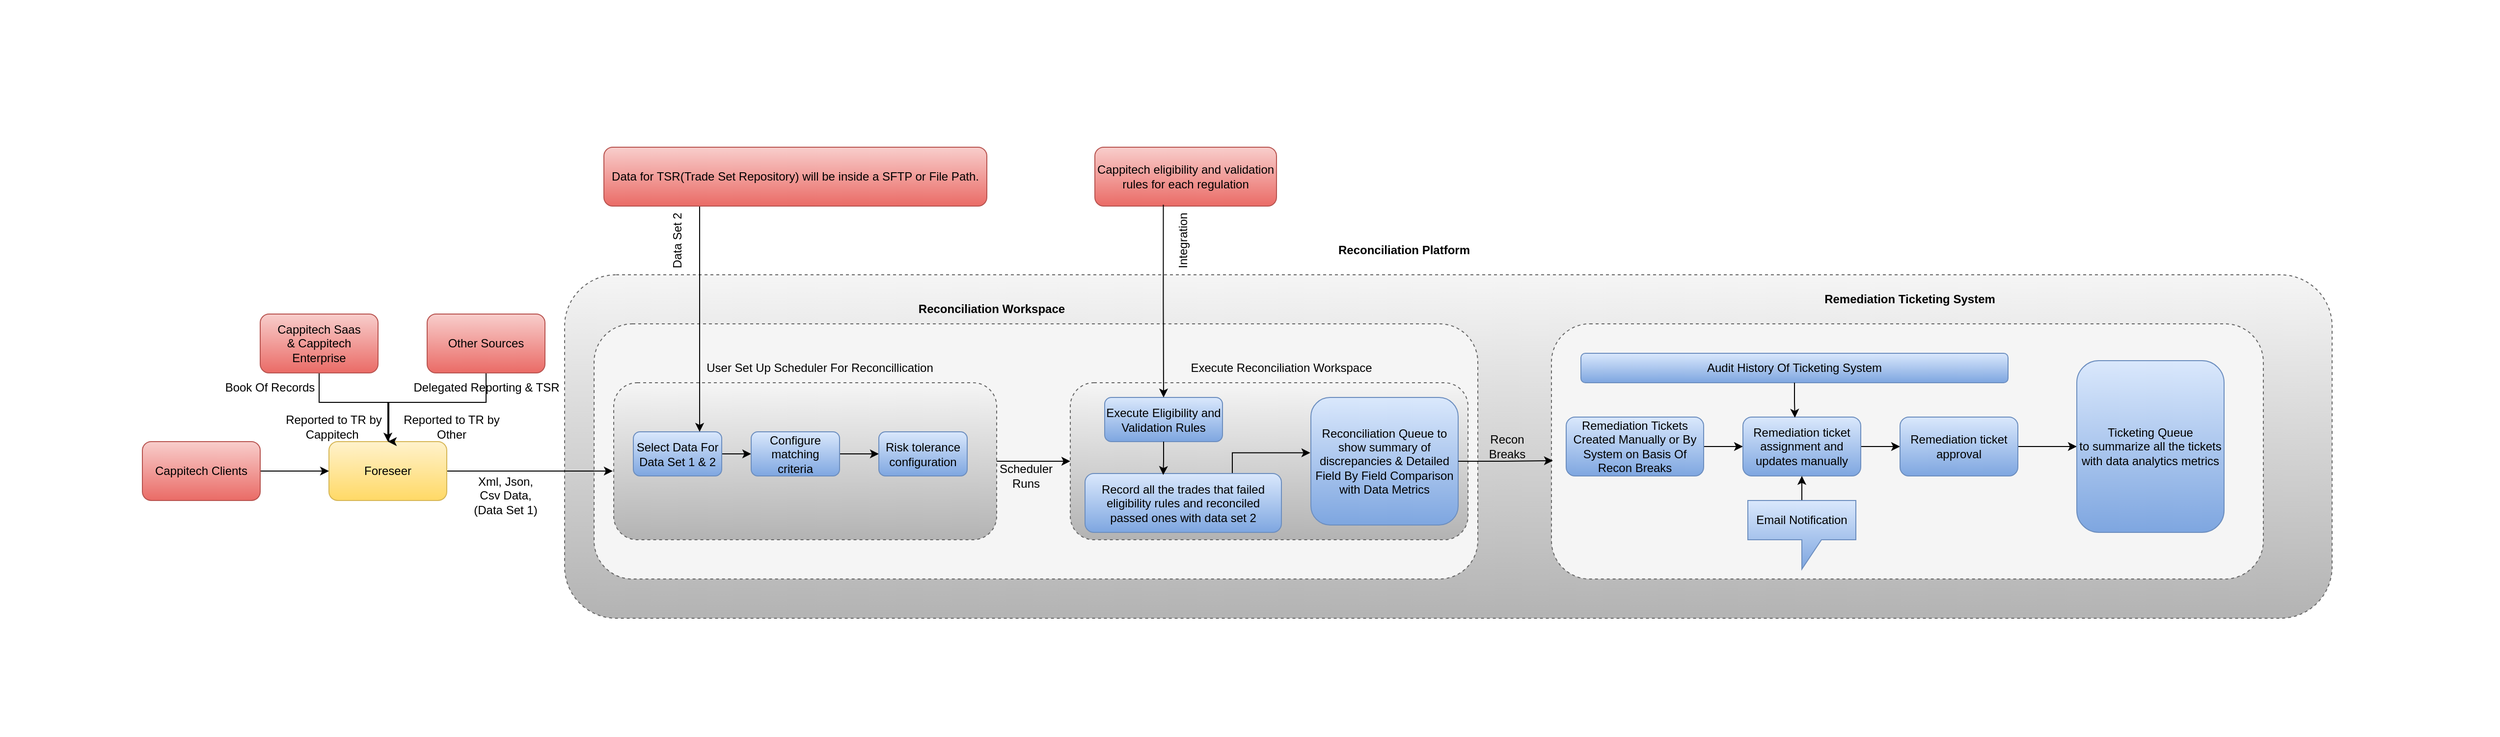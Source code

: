 <mxfile version="24.9.2">
  <diagram name="Page-1" id="kMCLJ4YlM0XCs6ahDj28">
    <mxGraphModel dx="1930" dy="1526" grid="1" gridSize="10" guides="1" tooltips="1" connect="1" arrows="1" fold="1" page="1" pageScale="1" pageWidth="850" pageHeight="1100" math="0" shadow="0">
      <root>
        <mxCell id="0" />
        <mxCell id="1" parent="0" />
        <mxCell id="MBWIw181q72L8Iw8k_BT-63" value="" style="rounded=1;whiteSpace=wrap;html=1;dashed=1;fillColor=#f5f5f5;strokeColor=#666666;gradientColor=#b3b3b3;" parent="1" vertex="1">
          <mxGeometry x="120" width="1800" height="350" as="geometry" />
        </mxCell>
        <mxCell id="MBWIw181q72L8Iw8k_BT-1" value="" style="rounded=1;whiteSpace=wrap;html=1;dashed=1;strokeWidth=1;fillColor=#f5f5f5;fontColor=#333333;strokeColor=#666666;" parent="1" vertex="1">
          <mxGeometry x="150" y="50" width="900" height="260" as="geometry" />
        </mxCell>
        <mxCell id="MBWIw181q72L8Iw8k_BT-3" value="&lt;b&gt;Reconciliation Platform&lt;/b&gt;" style="text;html=1;align=center;verticalAlign=middle;whiteSpace=wrap;rounded=0;" parent="1" vertex="1">
          <mxGeometry x="890" y="-40" width="170" height="30" as="geometry" />
        </mxCell>
        <mxCell id="MBWIw181q72L8Iw8k_BT-16" style="edgeStyle=orthogonalEdgeStyle;rounded=0;orthogonalLoop=1;jettySize=auto;html=1;" parent="1" source="MBWIw181q72L8Iw8k_BT-4" edge="1">
          <mxGeometry relative="1" as="geometry">
            <mxPoint x="169" y="200" as="targetPoint" />
          </mxGeometry>
        </mxCell>
        <mxCell id="MBWIw181q72L8Iw8k_BT-4" value="Foreseer" style="rounded=1;whiteSpace=wrap;html=1;fillColor=#fff2cc;gradientColor=#ffd966;strokeColor=#d6b656;" parent="1" vertex="1">
          <mxGeometry x="-120" y="170" width="120" height="60" as="geometry" />
        </mxCell>
        <mxCell id="MBWIw181q72L8Iw8k_BT-7" value="Xml, Json, Csv Data,&lt;div&gt;(Data Set 1)&lt;/div&gt;" style="text;html=1;align=center;verticalAlign=middle;whiteSpace=wrap;rounded=0;" parent="1" vertex="1">
          <mxGeometry x="20" y="210" width="80" height="30" as="geometry" />
        </mxCell>
        <mxCell id="MBWIw181q72L8Iw8k_BT-9" style="edgeStyle=orthogonalEdgeStyle;rounded=0;orthogonalLoop=1;jettySize=auto;html=1;entryX=0.5;entryY=0;entryDx=0;entryDy=0;" parent="1" source="MBWIw181q72L8Iw8k_BT-8" target="MBWIw181q72L8Iw8k_BT-4" edge="1">
          <mxGeometry relative="1" as="geometry">
            <Array as="points">
              <mxPoint x="-130" y="130" />
              <mxPoint x="-60" y="130" />
            </Array>
          </mxGeometry>
        </mxCell>
        <mxCell id="MBWIw181q72L8Iw8k_BT-8" value="Cappitech Saas&lt;div&gt;&amp;amp; Cappitech Enterprise&lt;/div&gt;" style="rounded=1;whiteSpace=wrap;html=1;fillColor=#f8cecc;gradientColor=#ea6b66;strokeColor=#b85450;" parent="1" vertex="1">
          <mxGeometry x="-190" y="40" width="120" height="60" as="geometry" />
        </mxCell>
        <mxCell id="MBWIw181q72L8Iw8k_BT-11" style="edgeStyle=orthogonalEdgeStyle;rounded=0;orthogonalLoop=1;jettySize=auto;html=1;" parent="1" source="MBWIw181q72L8Iw8k_BT-10" edge="1">
          <mxGeometry relative="1" as="geometry">
            <mxPoint x="-60" y="170" as="targetPoint" />
            <Array as="points">
              <mxPoint x="40" y="130" />
              <mxPoint x="-59" y="130" />
            </Array>
          </mxGeometry>
        </mxCell>
        <mxCell id="MBWIw181q72L8Iw8k_BT-10" value="Other Sources" style="rounded=1;whiteSpace=wrap;html=1;fillColor=#f8cecc;strokeColor=#b85450;gradientColor=#ea6b66;" parent="1" vertex="1">
          <mxGeometry x="-20" y="40" width="120" height="60" as="geometry" />
        </mxCell>
        <mxCell id="MBWIw181q72L8Iw8k_BT-12" value="" style="rounded=1;whiteSpace=wrap;html=1;dashed=1;fillColor=#f5f5f5;fontColor=#333333;strokeColor=#666666;" parent="1" vertex="1">
          <mxGeometry x="1125" y="50" width="725" height="260" as="geometry" />
        </mxCell>
        <mxCell id="MBWIw181q72L8Iw8k_BT-13" value="&lt;b&gt;Reconciliation Workspace&lt;/b&gt;" style="text;html=1;align=center;verticalAlign=middle;whiteSpace=wrap;rounded=0;" parent="1" vertex="1">
          <mxGeometry x="470" y="20" width="170" height="30" as="geometry" />
        </mxCell>
        <mxCell id="MBWIw181q72L8Iw8k_BT-14" value="&lt;b&gt;Remediation Ticketing System&lt;/b&gt;" style="text;html=1;align=center;verticalAlign=middle;whiteSpace=wrap;rounded=0;" parent="1" vertex="1">
          <mxGeometry x="1390" y="10" width="200" height="30" as="geometry" />
        </mxCell>
        <mxCell id="MBWIw181q72L8Iw8k_BT-18" value="Book Of Records" style="text;html=1;align=center;verticalAlign=middle;whiteSpace=wrap;rounded=0;" parent="1" vertex="1">
          <mxGeometry x="-230" y="100" width="100" height="30" as="geometry" />
        </mxCell>
        <mxCell id="MBWIw181q72L8Iw8k_BT-19" value="Reported to TR by Cappitech&amp;nbsp;" style="text;html=1;align=center;verticalAlign=middle;whiteSpace=wrap;rounded=0;" parent="1" vertex="1">
          <mxGeometry x="-180" y="140" width="130" height="30" as="geometry" />
        </mxCell>
        <mxCell id="MBWIw181q72L8Iw8k_BT-20" value="Delegated Reporting&amp;nbsp;&lt;span style=&quot;background-color: initial;&quot;&gt;&amp;amp; TSR&lt;/span&gt;" style="text;html=1;align=center;verticalAlign=middle;whiteSpace=wrap;rounded=0;" parent="1" vertex="1">
          <mxGeometry x="-42.5" y="100" width="165" height="30" as="geometry" />
        </mxCell>
        <mxCell id="MBWIw181q72L8Iw8k_BT-21" value="Reported to TR by Other" style="text;html=1;align=center;verticalAlign=middle;whiteSpace=wrap;rounded=0;" parent="1" vertex="1">
          <mxGeometry x="-60" y="140" width="130" height="30" as="geometry" />
        </mxCell>
        <mxCell id="MBWIw181q72L8Iw8k_BT-32" style="edgeStyle=orthogonalEdgeStyle;rounded=0;orthogonalLoop=1;jettySize=auto;html=1;entryX=0;entryY=0.5;entryDx=0;entryDy=0;" parent="1" source="MBWIw181q72L8Iw8k_BT-2" target="MBWIw181q72L8Iw8k_BT-31" edge="1">
          <mxGeometry relative="1" as="geometry" />
        </mxCell>
        <mxCell id="MBWIw181q72L8Iw8k_BT-2" value="" style="rounded=1;whiteSpace=wrap;html=1;dashed=1;fillColor=#f5f5f5;gradientColor=#b3b3b3;strokeColor=#666666;" parent="1" vertex="1">
          <mxGeometry x="170" y="110" width="390" height="160" as="geometry" />
        </mxCell>
        <mxCell id="MBWIw181q72L8Iw8k_BT-27" style="edgeStyle=orthogonalEdgeStyle;rounded=0;orthogonalLoop=1;jettySize=auto;html=1;entryX=0;entryY=0.5;entryDx=0;entryDy=0;" parent="1" source="MBWIw181q72L8Iw8k_BT-22" target="MBWIw181q72L8Iw8k_BT-23" edge="1">
          <mxGeometry relative="1" as="geometry" />
        </mxCell>
        <mxCell id="MBWIw181q72L8Iw8k_BT-22" value="Select Data F&lt;span style=&quot;background-color: initial;&quot;&gt;or&lt;/span&gt;&lt;div&gt;Data Set 1 &amp;amp; 2&lt;/div&gt;" style="rounded=1;whiteSpace=wrap;html=1;fillColor=#dae8fc;gradientColor=#7ea6e0;strokeColor=#6c8ebf;" parent="1" vertex="1">
          <mxGeometry x="190" y="160" width="90" height="45" as="geometry" />
        </mxCell>
        <mxCell id="MBWIw181q72L8Iw8k_BT-29" style="edgeStyle=orthogonalEdgeStyle;rounded=0;orthogonalLoop=1;jettySize=auto;html=1;entryX=0;entryY=0.5;entryDx=0;entryDy=0;" parent="1" source="MBWIw181q72L8Iw8k_BT-23" target="MBWIw181q72L8Iw8k_BT-24" edge="1">
          <mxGeometry relative="1" as="geometry" />
        </mxCell>
        <mxCell id="MBWIw181q72L8Iw8k_BT-23" value="Configure matching criteria" style="rounded=1;whiteSpace=wrap;html=1;fillColor=#dae8fc;gradientColor=#7ea6e0;strokeColor=#6c8ebf;" parent="1" vertex="1">
          <mxGeometry x="310" y="160" width="90" height="45" as="geometry" />
        </mxCell>
        <mxCell id="MBWIw181q72L8Iw8k_BT-24" value="Risk tolerance configuration" style="rounded=1;whiteSpace=wrap;html=1;fillColor=#dae8fc;gradientColor=#7ea6e0;strokeColor=#6c8ebf;" parent="1" vertex="1">
          <mxGeometry x="440" y="160" width="90" height="45" as="geometry" />
        </mxCell>
        <mxCell id="MBWIw181q72L8Iw8k_BT-31" value="" style="rounded=1;whiteSpace=wrap;html=1;dashed=1;fillColor=#f5f5f5;gradientColor=#b3b3b3;strokeColor=#666666;" parent="1" vertex="1">
          <mxGeometry x="635" y="110" width="405" height="160" as="geometry" />
        </mxCell>
        <mxCell id="MBWIw181q72L8Iw8k_BT-33" value="User Set Up Scheduler For Reconcillication" style="text;html=1;align=center;verticalAlign=middle;whiteSpace=wrap;rounded=0;" parent="1" vertex="1">
          <mxGeometry x="220" y="80" width="320" height="30" as="geometry" />
        </mxCell>
        <mxCell id="MBWIw181q72L8Iw8k_BT-34" value="Scheduler Runs" style="text;html=1;align=center;verticalAlign=middle;whiteSpace=wrap;rounded=0;" parent="1" vertex="1">
          <mxGeometry x="560" y="190" width="60" height="30" as="geometry" />
        </mxCell>
        <mxCell id="MBWIw181q72L8Iw8k_BT-35" value="Execute Eligibility and Validation Rules" style="rounded=1;whiteSpace=wrap;html=1;fillColor=#dae8fc;gradientColor=#7ea6e0;strokeColor=#6c8ebf;" parent="1" vertex="1">
          <mxGeometry x="670" y="125" width="120" height="45" as="geometry" />
        </mxCell>
        <mxCell id="MBWIw181q72L8Iw8k_BT-36" value="Cappitech eligibility and validation rules for each regulation" style="rounded=1;whiteSpace=wrap;html=1;fillColor=#f8cecc;gradientColor=#ea6b66;strokeColor=#b85450;" parent="1" vertex="1">
          <mxGeometry x="660" y="-130" width="185" height="60" as="geometry" />
        </mxCell>
        <mxCell id="MBWIw181q72L8Iw8k_BT-38" style="edgeStyle=orthogonalEdgeStyle;rounded=0;orthogonalLoop=1;jettySize=auto;html=1;entryX=0.5;entryY=0;entryDx=0;entryDy=0;exitX=0.377;exitY=0.978;exitDx=0;exitDy=0;exitPerimeter=0;" parent="1" source="MBWIw181q72L8Iw8k_BT-36" target="MBWIw181q72L8Iw8k_BT-35" edge="1">
          <mxGeometry relative="1" as="geometry" />
        </mxCell>
        <mxCell id="MBWIw181q72L8Iw8k_BT-39" value="Integration" style="text;html=1;align=center;verticalAlign=middle;whiteSpace=wrap;rounded=0;rotation=-90;" parent="1" vertex="1">
          <mxGeometry x="720" y="-50" width="60" height="30" as="geometry" />
        </mxCell>
        <mxCell id="MBWIw181q72L8Iw8k_BT-40" value="Execute Reconciliation Workspace" style="text;html=1;align=center;verticalAlign=middle;whiteSpace=wrap;rounded=0;" parent="1" vertex="1">
          <mxGeometry x="740" y="85" width="220" height="20" as="geometry" />
        </mxCell>
        <mxCell id="MBWIw181q72L8Iw8k_BT-41" value="Reconciliation Queue to show summary of discrepancies &amp;amp; Detailed Field By Field Comparison with Data Metrics" style="rounded=1;whiteSpace=wrap;html=1;fillColor=#dae8fc;gradientColor=#7ea6e0;strokeColor=#6c8ebf;" parent="1" vertex="1">
          <mxGeometry x="880" y="125" width="150" height="130" as="geometry" />
        </mxCell>
        <mxCell id="MBWIw181q72L8Iw8k_BT-46" style="edgeStyle=orthogonalEdgeStyle;rounded=0;orthogonalLoop=1;jettySize=auto;html=1;entryX=0;entryY=0.5;entryDx=0;entryDy=0;" parent="1" source="MBWIw181q72L8Iw8k_BT-43" target="MBWIw181q72L8Iw8k_BT-44" edge="1">
          <mxGeometry relative="1" as="geometry" />
        </mxCell>
        <mxCell id="MBWIw181q72L8Iw8k_BT-43" value="Remediation Tickets Created Manually or By System on Basis Of Recon Breaks" style="rounded=1;whiteSpace=wrap;html=1;fillColor=#dae8fc;gradientColor=#7ea6e0;strokeColor=#6c8ebf;" parent="1" vertex="1">
          <mxGeometry x="1140" y="145" width="140" height="60" as="geometry" />
        </mxCell>
        <mxCell id="MBWIw181q72L8Iw8k_BT-47" style="edgeStyle=orthogonalEdgeStyle;rounded=0;orthogonalLoop=1;jettySize=auto;html=1;entryX=0;entryY=0.5;entryDx=0;entryDy=0;" parent="1" source="MBWIw181q72L8Iw8k_BT-44" target="MBWIw181q72L8Iw8k_BT-45" edge="1">
          <mxGeometry relative="1" as="geometry" />
        </mxCell>
        <mxCell id="MBWIw181q72L8Iw8k_BT-44" value="Remediation ticket assignment and updates manually" style="rounded=1;whiteSpace=wrap;html=1;fillColor=#dae8fc;gradientColor=#7ea6e0;strokeColor=#6c8ebf;" parent="1" vertex="1">
          <mxGeometry x="1320" y="145" width="120" height="60" as="geometry" />
        </mxCell>
        <mxCell id="MBWIw181q72L8Iw8k_BT-49" style="edgeStyle=orthogonalEdgeStyle;rounded=0;orthogonalLoop=1;jettySize=auto;html=1;entryX=0;entryY=0.5;entryDx=0;entryDy=0;" parent="1" source="MBWIw181q72L8Iw8k_BT-45" target="MBWIw181q72L8Iw8k_BT-48" edge="1">
          <mxGeometry relative="1" as="geometry" />
        </mxCell>
        <mxCell id="MBWIw181q72L8Iw8k_BT-45" value="Remediation ticket approval" style="rounded=1;whiteSpace=wrap;html=1;fillColor=#dae8fc;gradientColor=#7ea6e0;strokeColor=#6c8ebf;" parent="1" vertex="1">
          <mxGeometry x="1480" y="145" width="120" height="60" as="geometry" />
        </mxCell>
        <mxCell id="MBWIw181q72L8Iw8k_BT-48" value="Ticketing Queue&lt;div&gt;to summarize all the tickets with data analytics metrics&lt;/div&gt;" style="rounded=1;whiteSpace=wrap;html=1;fillColor=#dae8fc;gradientColor=#7ea6e0;strokeColor=#6c8ebf;" parent="1" vertex="1">
          <mxGeometry x="1660" y="87.5" width="150" height="175" as="geometry" />
        </mxCell>
        <mxCell id="MBWIw181q72L8Iw8k_BT-59" style="edgeStyle=orthogonalEdgeStyle;rounded=0;orthogonalLoop=1;jettySize=auto;html=1;entryX=0.5;entryY=1;entryDx=0;entryDy=0;" parent="1" source="MBWIw181q72L8Iw8k_BT-58" target="MBWIw181q72L8Iw8k_BT-44" edge="1">
          <mxGeometry relative="1" as="geometry" />
        </mxCell>
        <mxCell id="MBWIw181q72L8Iw8k_BT-58" value="Email Notification" style="shape=callout;whiteSpace=wrap;html=1;perimeter=calloutPerimeter;fillColor=#dae8fc;gradientColor=#7ea6e0;strokeColor=#6c8ebf;" parent="1" vertex="1">
          <mxGeometry x="1325" y="230" width="110" height="70" as="geometry" />
        </mxCell>
        <mxCell id="MBWIw181q72L8Iw8k_BT-60" value="Audit History Of Ticketing System" style="rounded=1;whiteSpace=wrap;html=1;fillColor=#dae8fc;gradientColor=#7ea6e0;strokeColor=#6c8ebf;" parent="1" vertex="1">
          <mxGeometry x="1155" y="80" width="435" height="30" as="geometry" />
        </mxCell>
        <mxCell id="MBWIw181q72L8Iw8k_BT-62" style="edgeStyle=orthogonalEdgeStyle;rounded=0;orthogonalLoop=1;jettySize=auto;html=1;entryX=0.441;entryY=0.011;entryDx=0;entryDy=0;entryPerimeter=0;" parent="1" source="MBWIw181q72L8Iw8k_BT-60" target="MBWIw181q72L8Iw8k_BT-44" edge="1">
          <mxGeometry relative="1" as="geometry" />
        </mxCell>
        <mxCell id="MBWIw181q72L8Iw8k_BT-65" style="edgeStyle=orthogonalEdgeStyle;rounded=0;orthogonalLoop=1;jettySize=auto;html=1;entryX=0;entryY=0.5;entryDx=0;entryDy=0;" parent="1" source="MBWIw181q72L8Iw8k_BT-64" target="MBWIw181q72L8Iw8k_BT-4" edge="1">
          <mxGeometry relative="1" as="geometry" />
        </mxCell>
        <mxCell id="MBWIw181q72L8Iw8k_BT-64" value="Cappitech Clients" style="rounded=1;whiteSpace=wrap;html=1;fillColor=#f8cecc;strokeColor=#b85450;gradientColor=#ea6b66;" parent="1" vertex="1">
          <mxGeometry x="-310" y="170" width="120" height="60" as="geometry" />
        </mxCell>
        <mxCell id="MBWIw181q72L8Iw8k_BT-68" style="edgeStyle=orthogonalEdgeStyle;rounded=0;orthogonalLoop=1;jettySize=auto;html=1;entryX=0.75;entryY=0;entryDx=0;entryDy=0;exitX=0.25;exitY=1;exitDx=0;exitDy=0;" parent="1" source="MBWIw181q72L8Iw8k_BT-67" target="MBWIw181q72L8Iw8k_BT-22" edge="1">
          <mxGeometry relative="1" as="geometry">
            <mxPoint x="258" y="-60" as="sourcePoint" />
          </mxGeometry>
        </mxCell>
        <mxCell id="MBWIw181q72L8Iw8k_BT-67" value="Data for TSR(Trade Set Repository) will be inside a SFTP or File Path." style="rounded=1;whiteSpace=wrap;html=1;fillColor=#f8cecc;gradientColor=#ea6b66;strokeColor=#b85450;" parent="1" vertex="1">
          <mxGeometry x="160" y="-130" width="390" height="60" as="geometry" />
        </mxCell>
        <mxCell id="MBWIw181q72L8Iw8k_BT-69" value="Data Set 2" style="text;html=1;align=center;verticalAlign=middle;whiteSpace=wrap;rounded=0;rotation=-90;" parent="1" vertex="1">
          <mxGeometry x="205" y="-50" width="60" height="30" as="geometry" />
        </mxCell>
        <mxCell id="MBWIw181q72L8Iw8k_BT-73" style="edgeStyle=orthogonalEdgeStyle;rounded=0;orthogonalLoop=1;jettySize=auto;html=1;entryX=-0.004;entryY=0.434;entryDx=0;entryDy=0;exitX=0.75;exitY=0;exitDx=0;exitDy=0;entryPerimeter=0;" parent="1" source="MBWIw181q72L8Iw8k_BT-70" target="MBWIw181q72L8Iw8k_BT-41" edge="1">
          <mxGeometry relative="1" as="geometry" />
        </mxCell>
        <mxCell id="MBWIw181q72L8Iw8k_BT-70" value="Record all the trades that failed eligibility rules and reconciled passed ones with data set 2" style="whiteSpace=wrap;html=1;fillColor=#dae8fc;strokeColor=#6c8ebf;rounded=1;gradientColor=#7ea6e0;" parent="1" vertex="1">
          <mxGeometry x="650" y="202.5" width="200" height="60" as="geometry" />
        </mxCell>
        <mxCell id="MBWIw181q72L8Iw8k_BT-72" style="edgeStyle=orthogonalEdgeStyle;rounded=0;orthogonalLoop=1;jettySize=auto;html=1;entryX=0.398;entryY=0.024;entryDx=0;entryDy=0;entryPerimeter=0;" parent="1" source="MBWIw181q72L8Iw8k_BT-35" target="MBWIw181q72L8Iw8k_BT-70" edge="1">
          <mxGeometry relative="1" as="geometry" />
        </mxCell>
        <mxCell id="MBWIw181q72L8Iw8k_BT-74" style="edgeStyle=orthogonalEdgeStyle;rounded=0;orthogonalLoop=1;jettySize=auto;html=1;entryX=0.002;entryY=0.536;entryDx=0;entryDy=0;entryPerimeter=0;" parent="1" source="MBWIw181q72L8Iw8k_BT-41" target="MBWIw181q72L8Iw8k_BT-12" edge="1">
          <mxGeometry relative="1" as="geometry" />
        </mxCell>
        <mxCell id="NsVHKUN0Knw5ZCZUuSXV-1" value="Recon Breaks" style="text;html=1;align=center;verticalAlign=middle;whiteSpace=wrap;rounded=0;" vertex="1" parent="1">
          <mxGeometry x="1050" y="160" width="60" height="30" as="geometry" />
        </mxCell>
        <mxCell id="NsVHKUN0Knw5ZCZUuSXV-2" value="&amp;nbsp;&amp;nbsp;" style="text;html=1;align=center;verticalAlign=middle;whiteSpace=wrap;rounded=0;" vertex="1" parent="1">
          <mxGeometry x="610" y="440" width="60" height="30" as="geometry" />
        </mxCell>
        <mxCell id="NsVHKUN0Knw5ZCZUuSXV-3" value="&amp;nbsp;&amp;nbsp;" style="text;html=1;align=center;verticalAlign=middle;whiteSpace=wrap;rounded=0;" vertex="1" parent="1">
          <mxGeometry x="-455" y="165" width="60" height="30" as="geometry" />
        </mxCell>
        <mxCell id="NsVHKUN0Knw5ZCZUuSXV-4" value="&amp;nbsp;&amp;nbsp;" style="text;html=1;align=center;verticalAlign=middle;whiteSpace=wrap;rounded=0;" vertex="1" parent="1">
          <mxGeometry x="2030" y="165" width="60" height="30" as="geometry" />
        </mxCell>
        <mxCell id="NsVHKUN0Knw5ZCZUuSXV-5" value="&amp;nbsp;&amp;nbsp;" style="text;html=1;align=center;verticalAlign=middle;whiteSpace=wrap;rounded=0;" vertex="1" parent="1">
          <mxGeometry x="750" y="-280" width="60" height="30" as="geometry" />
        </mxCell>
      </root>
    </mxGraphModel>
  </diagram>
</mxfile>
